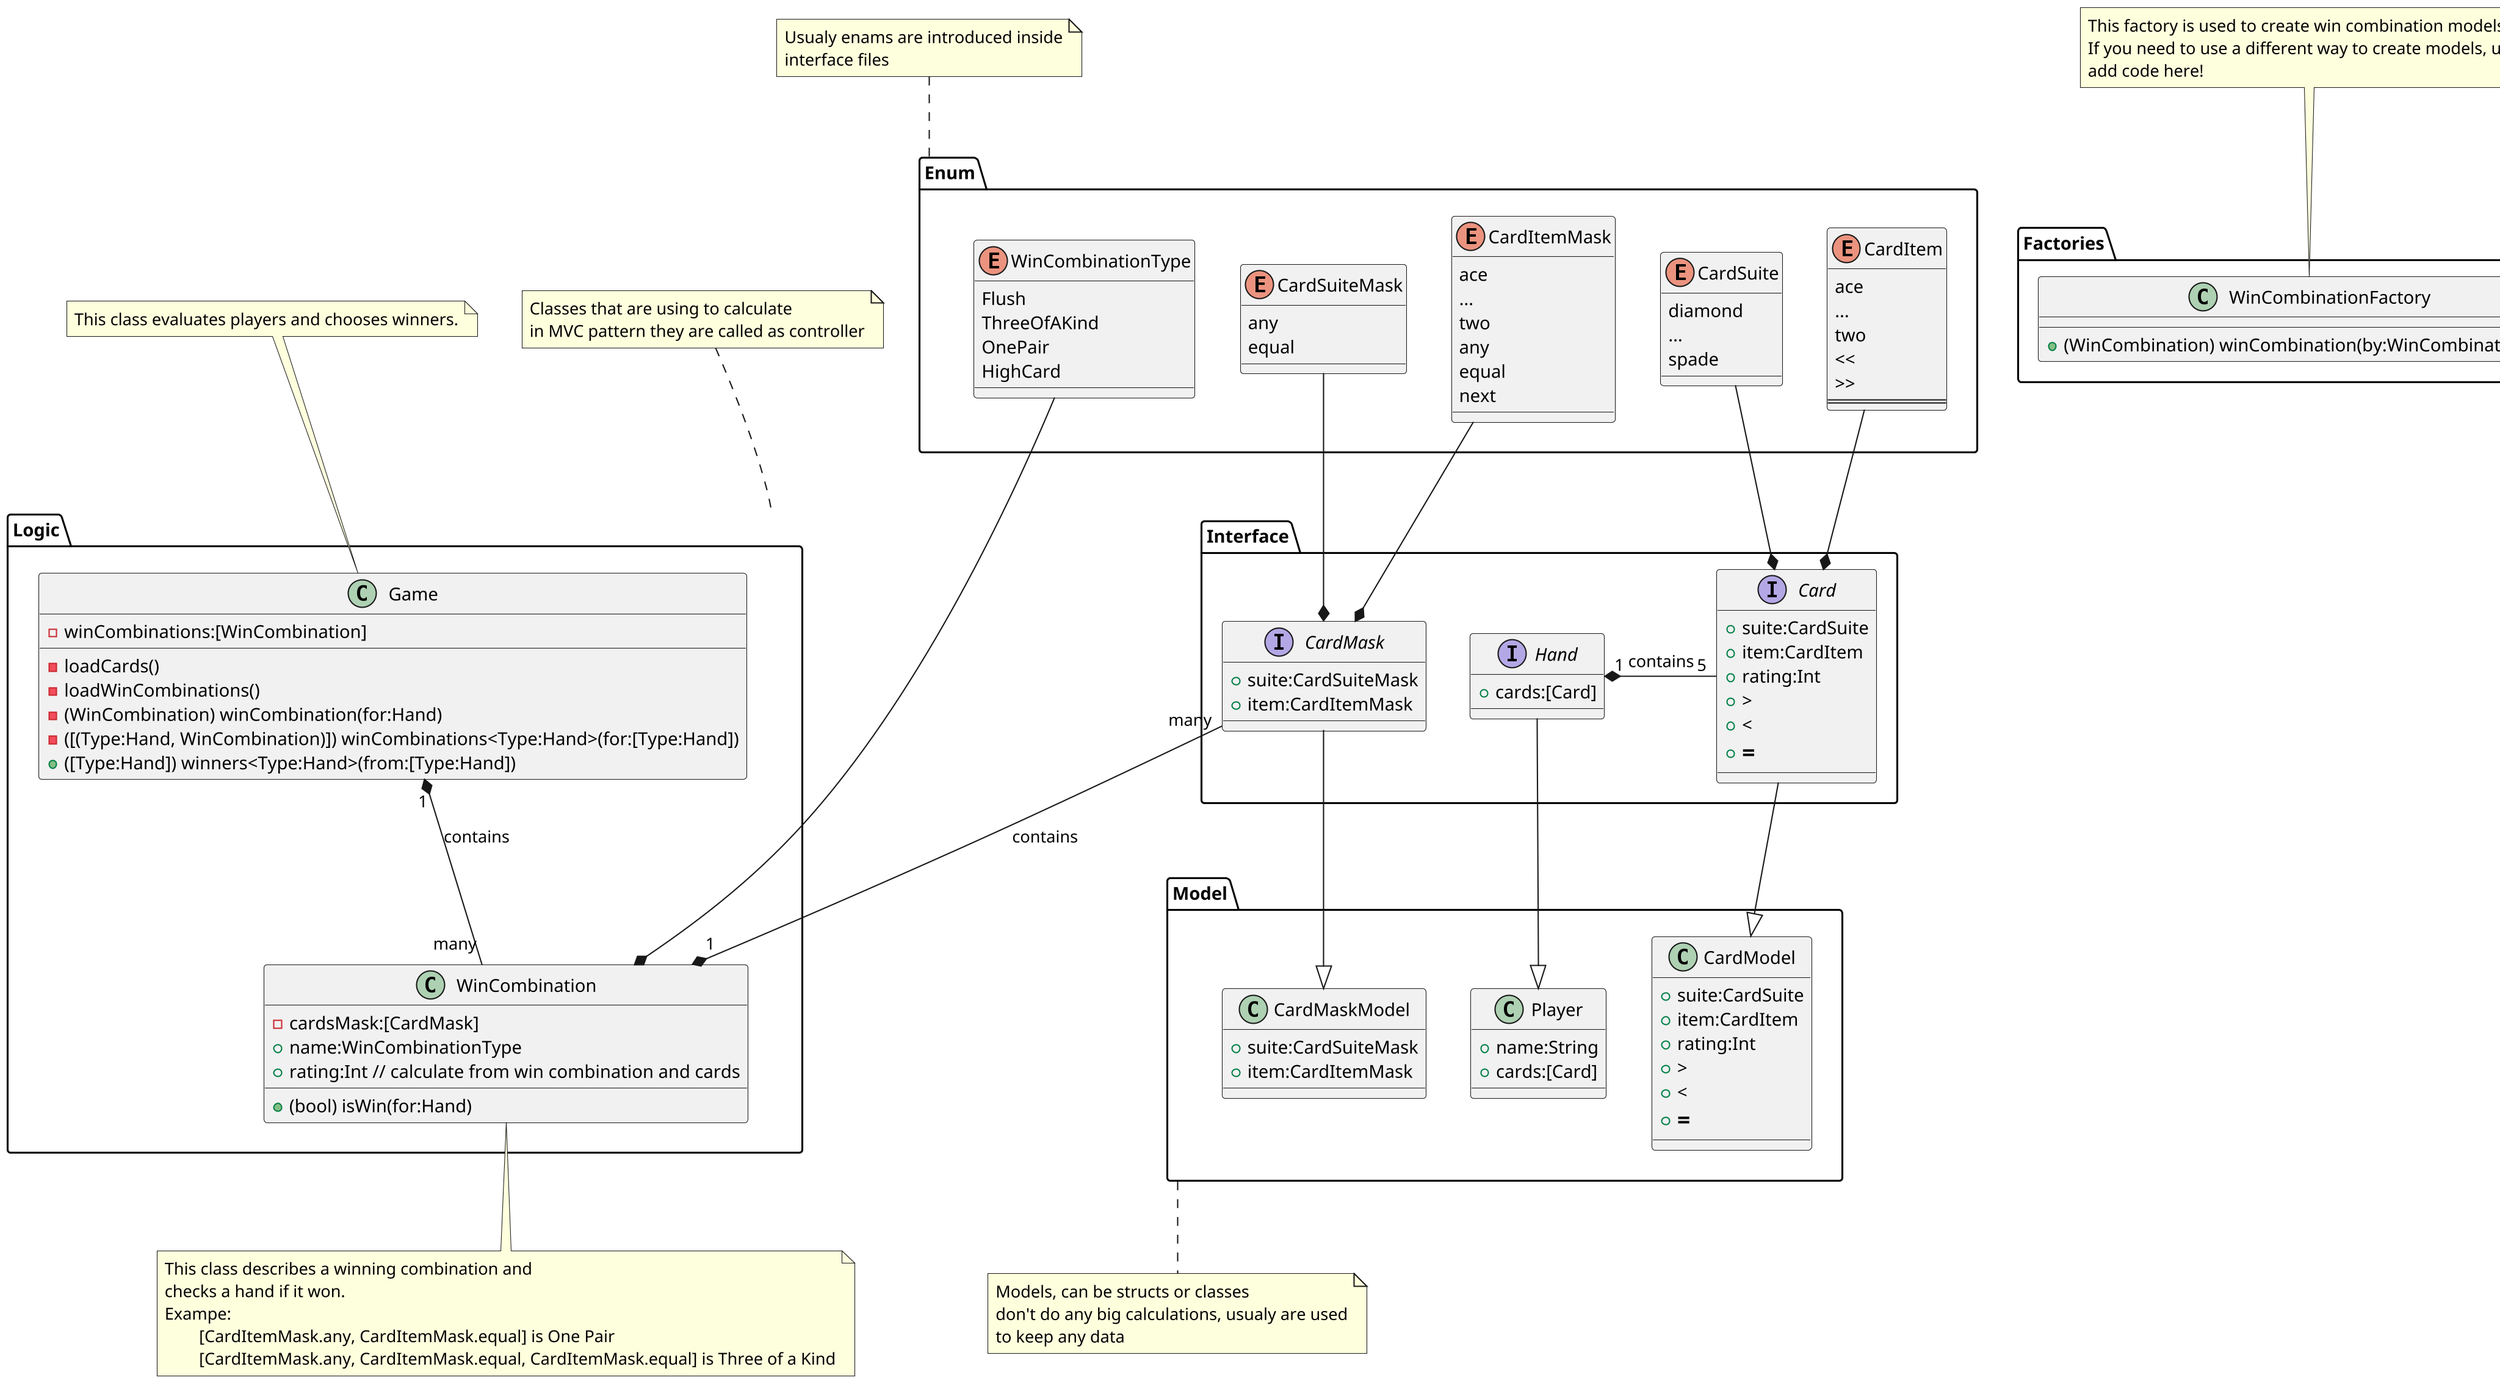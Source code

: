 @startuml
skinparam dpi 200

enum Enum.CardSuite {
	diamond
	...
	spade
}

enum Enum.CardItem {
	ace
	...
	two
	<<
	>>
	==
}

enum Enum.CardSuiteMask {
	any
	equal
}

enum Enum.CardItemMask {
	ace
	...
	two
	any
	equal
	next
}

enum Enum.WinCombinationType {
	Flush
	ThreeOfAKind
	OnePair
	HighCard
}

interface Interface.Hand {
	+ cards:[Card]
}

interface Interface.Card {
	+ suite:CardSuite
	+ item:CardItem
	+ rating:Int
	+ >
	+ <
	+ ==
}

interface Interface.CardMask {
	+ suite:CardSuiteMask
	+ item:CardItemMask
}

class Factories.WinCombinationFactory {
	+ (WinCombination) winCombination(by:WinCombinationType)
}

class Model.CardModel {
	+ suite:CardSuite
	+ item:CardItem
	+ rating:Int
	+ >
	+ <
	+ ==
}

class Model.CardMaskModel {
	+ suite:CardSuiteMask
	+ item:CardItemMask
}

class Model.Player {
	+ name:String
	+ cards:[Card]
}

class Logic.WinCombination {
	- cardsMask:[CardMask]
	+ name:WinCombinationType
	+ rating:Int // calculate from win combination and cards
	+ (bool) isWin(for:Hand)
}


class Logic.Game {
	- winCombinations:[WinCombination]
	- loadCards()
	- loadWinCombinations()
	- (WinCombination) winCombination(for:Hand)
	- ([(Type:Hand, WinCombination)]) winCombinations<Type:Hand>(for:[Type:Hand])
	+ ([Type:Hand]) winners<Type:Hand>(from:[Type:Hand])
}


Interface.Hand "1" *- "5" Interface.Card : contains

Interface.Card 		--|> Model.CardModel
Interface.CardMask 	--|> Model.CardMaskModel
Interface.Hand 		--|> Model.Player



Enum.CardSuite 			--* Interface.Card
Enum.CardItem 			--* Interface.Card
Enum.CardSuiteMask 		--* Interface.CardMask
Enum.CardItemMask 		--* Interface.CardMask

Enum.WinCombinationType --* Logic.WinCombination


Interface.CardMask "many" --* "1" Logic.WinCombination : contains

Logic.Game "1" *-- "many" Logic.WinCombination : contains

note top of Factories.WinCombinationFactory
	This factory is used to create win combination models.
	If you need to use a different way to create models, use
	add code here!
end note

note bottom of Logic.WinCombination
	This class describes a winning combination and
	checks a hand if it won.
	Exampe: 
		[CardItemMask.any, CardItemMask.equal] is One Pair
		[CardItemMask.any, CardItemMask.equal, CardItemMask.equal] is Three of a Kind
end note

note top of Logic.Game
	This class evaluates players and chooses winners.
end note

note top of Logic
	Classes that are using to calculate
	in MVC pattern they are called as controller
end note

note bottom of Model
	Models, can be structs or classes
	don't do any big calculations, usualy are used
	to keep any data
end note


note top of Enum
	Usualy enams are introduced inside
	interface files
end note


@enduml